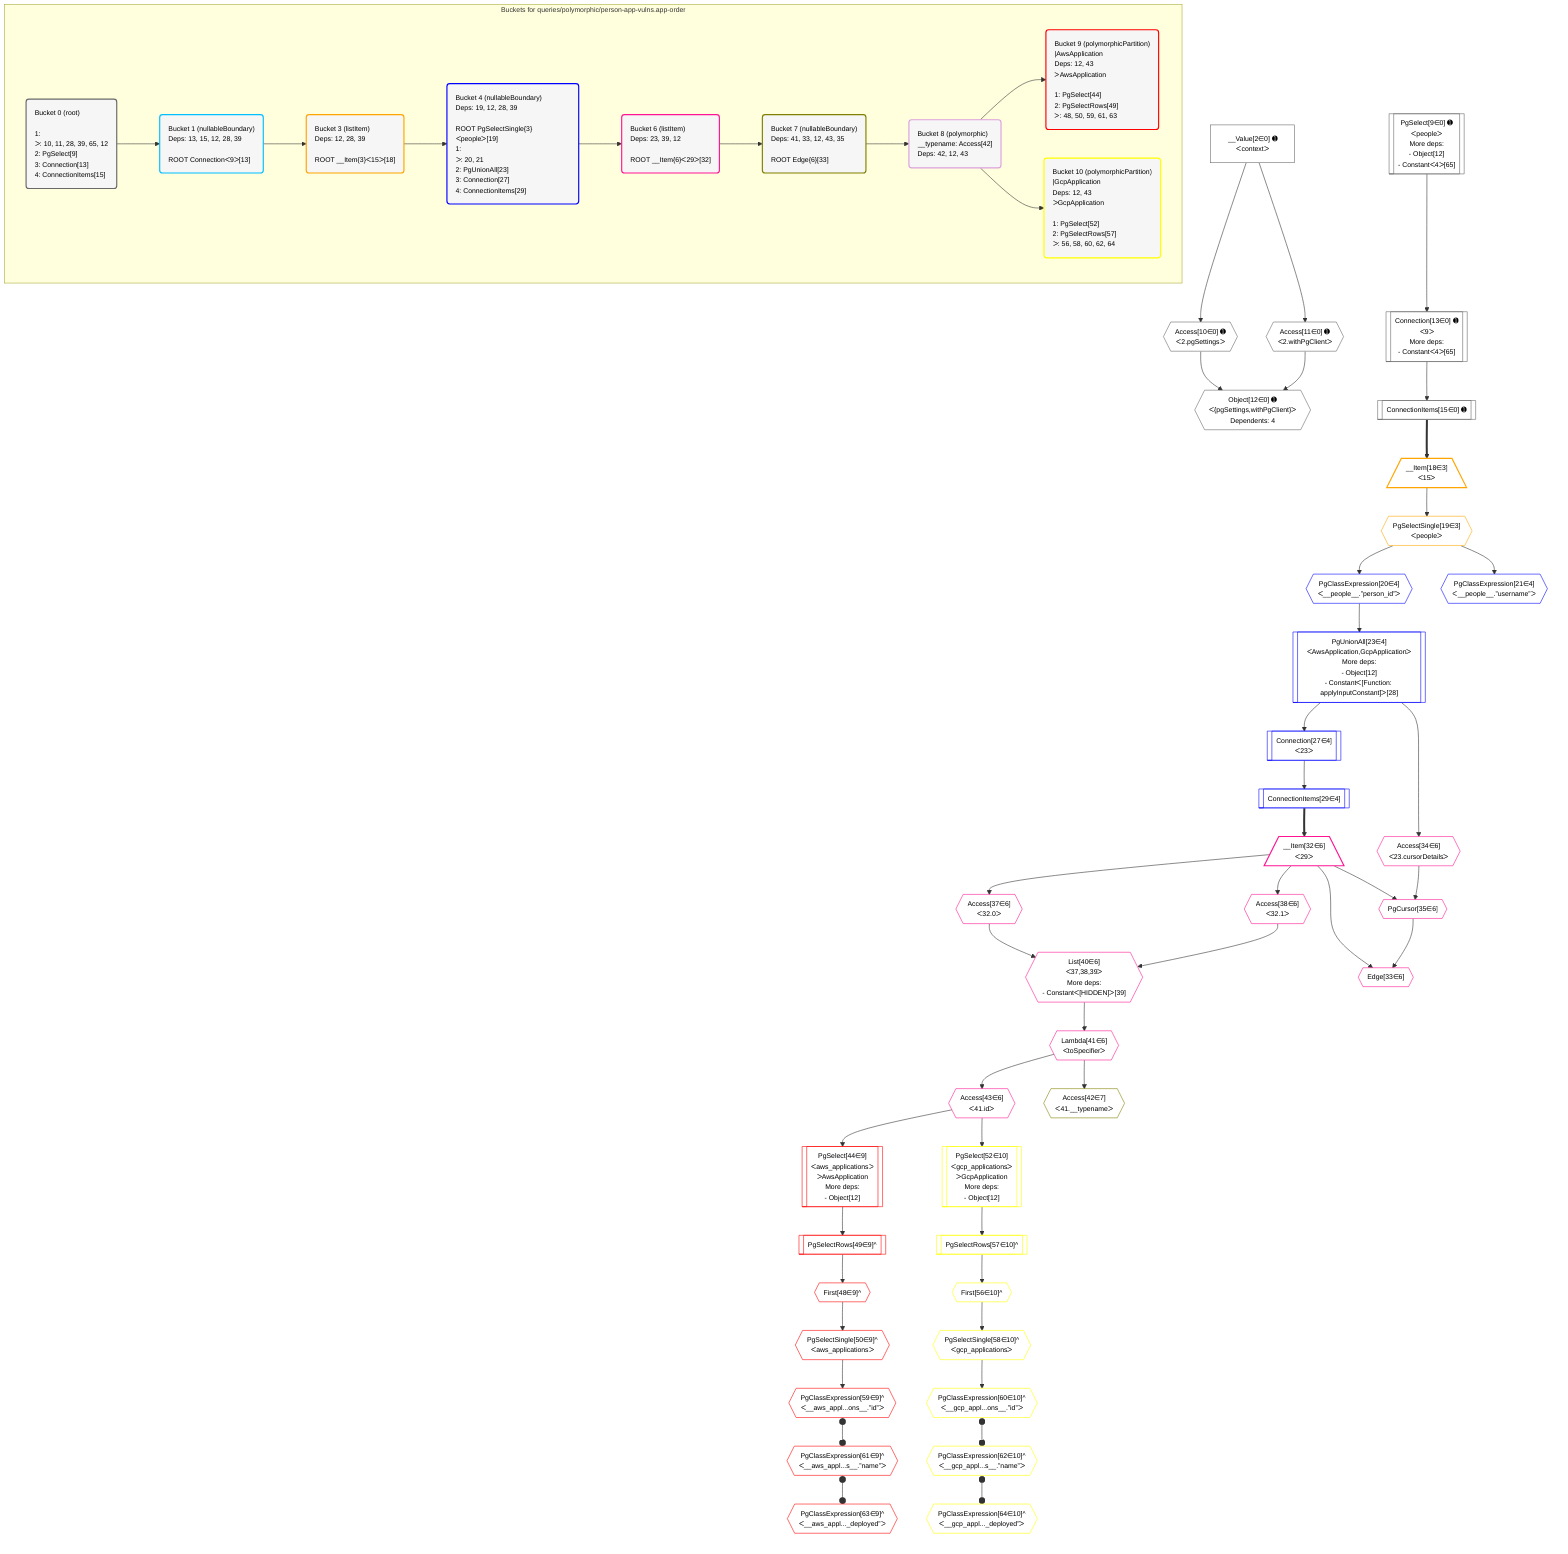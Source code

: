 %%{init: {'themeVariables': { 'fontSize': '12px'}}}%%
graph TD
    classDef path fill:#eee,stroke:#000,color:#000
    classDef plan fill:#fff,stroke-width:1px,color:#000
    classDef itemplan fill:#fff,stroke-width:2px,color:#000
    classDef unbatchedplan fill:#dff,stroke-width:1px,color:#000
    classDef sideeffectplan fill:#fcc,stroke-width:2px,color:#000
    classDef bucket fill:#f6f6f6,color:#000,stroke-width:2px,text-align:left

    subgraph "Buckets for queries/polymorphic/person-app-vulns.app-order"
    Bucket0("Bucket 0 (root)<br /><br />1: <br />ᐳ: 10, 11, 28, 39, 65, 12<br />2: PgSelect[9]<br />3: Connection[13]<br />4: ConnectionItems[15]"):::bucket
    Bucket1("Bucket 1 (nullableBoundary)<br />Deps: 13, 15, 12, 28, 39<br /><br />ROOT Connectionᐸ9ᐳ[13]"):::bucket
    Bucket3("Bucket 3 (listItem)<br />Deps: 12, 28, 39<br /><br />ROOT __Item{3}ᐸ15ᐳ[18]"):::bucket
    Bucket4("Bucket 4 (nullableBoundary)<br />Deps: 19, 12, 28, 39<br /><br />ROOT PgSelectSingle{3}ᐸpeopleᐳ[19]<br />1: <br />ᐳ: 20, 21<br />2: PgUnionAll[23]<br />3: Connection[27]<br />4: ConnectionItems[29]"):::bucket
    Bucket6("Bucket 6 (listItem)<br />Deps: 23, 39, 12<br /><br />ROOT __Item{6}ᐸ29ᐳ[32]"):::bucket
    Bucket7("Bucket 7 (nullableBoundary)<br />Deps: 41, 33, 12, 43, 35<br /><br />ROOT Edge{6}[33]"):::bucket
    Bucket8("Bucket 8 (polymorphic)<br />__typename: Access[42]<br />Deps: 42, 12, 43"):::bucket
    Bucket9("Bucket 9 (polymorphicPartition)<br />|AwsApplication<br />Deps: 12, 43<br />ᐳAwsApplication<br /><br />1: PgSelect[44]<br />2: PgSelectRows[49]<br />ᐳ: 48, 50, 59, 61, 63"):::bucket
    Bucket10("Bucket 10 (polymorphicPartition)<br />|GcpApplication<br />Deps: 12, 43<br />ᐳGcpApplication<br /><br />1: PgSelect[52]<br />2: PgSelectRows[57]<br />ᐳ: 56, 58, 60, 62, 64"):::bucket
    end
    Bucket0 --> Bucket1
    Bucket1 --> Bucket3
    Bucket3 --> Bucket4
    Bucket4 --> Bucket6
    Bucket6 --> Bucket7
    Bucket7 --> Bucket8
    Bucket8 --> Bucket9 & Bucket10

    %% plan dependencies
    PgSelect9[["PgSelect[9∈0] ➊<br />ᐸpeopleᐳ<br />More deps:<br />- Object[12]<br />- Constantᐸ4ᐳ[65]"]]:::plan
    Object12{{"Object[12∈0] ➊<br />ᐸ{pgSettings,withPgClient}ᐳ<br />Dependents: 4"}}:::plan
    Access10{{"Access[10∈0] ➊<br />ᐸ2.pgSettingsᐳ"}}:::plan
    Access11{{"Access[11∈0] ➊<br />ᐸ2.withPgClientᐳ"}}:::plan
    Access10 & Access11 --> Object12
    Connection13[["Connection[13∈0] ➊<br />ᐸ9ᐳ<br />More deps:<br />- Constantᐸ4ᐳ[65]"]]:::plan
    PgSelect9 --> Connection13
    __Value2["__Value[2∈0] ➊<br />ᐸcontextᐳ"]:::plan
    __Value2 --> Access10
    __Value2 --> Access11
    ConnectionItems15[["ConnectionItems[15∈0] ➊"]]:::plan
    Connection13 --> ConnectionItems15
    __Item18[/"__Item[18∈3]<br />ᐸ15ᐳ"\]:::itemplan
    ConnectionItems15 ==> __Item18
    PgSelectSingle19{{"PgSelectSingle[19∈3]<br />ᐸpeopleᐳ"}}:::plan
    __Item18 --> PgSelectSingle19
    PgUnionAll23[["PgUnionAll[23∈4]<br />ᐸAwsApplication,GcpApplicationᐳ<br />More deps:<br />- Object[12]<br />- Constantᐸ[Function: applyInputConstant]ᐳ[28]"]]:::plan
    PgClassExpression20{{"PgClassExpression[20∈4]<br />ᐸ__people__.”person_id”ᐳ"}}:::plan
    PgClassExpression20 --> PgUnionAll23
    PgSelectSingle19 --> PgClassExpression20
    PgClassExpression21{{"PgClassExpression[21∈4]<br />ᐸ__people__.”username”ᐳ"}}:::plan
    PgSelectSingle19 --> PgClassExpression21
    Connection27[["Connection[27∈4]<br />ᐸ23ᐳ"]]:::plan
    PgUnionAll23 --> Connection27
    ConnectionItems29[["ConnectionItems[29∈4]"]]:::plan
    Connection27 --> ConnectionItems29
    List40{{"List[40∈6]<br />ᐸ37,38,39ᐳ<br />More deps:<br />- Constantᐸ[HIDDEN]ᐳ[39]"}}:::plan
    Access37{{"Access[37∈6]<br />ᐸ32.0ᐳ"}}:::plan
    Access38{{"Access[38∈6]<br />ᐸ32.1ᐳ"}}:::plan
    Access37 & Access38 --> List40
    Edge33{{"Edge[33∈6]"}}:::plan
    __Item32[/"__Item[32∈6]<br />ᐸ29ᐳ"\]:::itemplan
    PgCursor35{{"PgCursor[35∈6]"}}:::plan
    __Item32 & PgCursor35 --> Edge33
    Access34{{"Access[34∈6]<br />ᐸ23.cursorDetailsᐳ"}}:::plan
    __Item32 & Access34 --> PgCursor35
    ConnectionItems29 ==> __Item32
    PgUnionAll23 --> Access34
    __Item32 --> Access37
    __Item32 --> Access38
    Lambda41{{"Lambda[41∈6]<br />ᐸtoSpecifierᐳ"}}:::plan
    List40 --> Lambda41
    Access43{{"Access[43∈6]<br />ᐸ41.idᐳ"}}:::plan
    Lambda41 --> Access43
    Access42{{"Access[42∈7]<br />ᐸ41.__typenameᐳ"}}:::plan
    Lambda41 --> Access42
    PgSelect44[["PgSelect[44∈9]<br />ᐸaws_applicationsᐳ<br />ᐳAwsApplication<br />More deps:<br />- Object[12]"]]:::plan
    Access43 --> PgSelect44
    First48{{"First[48∈9]^"}}:::plan
    PgSelectRows49[["PgSelectRows[49∈9]^"]]:::plan
    PgSelectRows49 --> First48
    PgSelect44 --> PgSelectRows49
    PgSelectSingle50{{"PgSelectSingle[50∈9]^<br />ᐸaws_applicationsᐳ"}}:::plan
    First48 --> PgSelectSingle50
    PgClassExpression59{{"PgClassExpression[59∈9]^<br />ᐸ__aws_appl...ons__.”id”ᐳ"}}:::plan
    PgSelectSingle50 --> PgClassExpression59
    PgClassExpression61{{"PgClassExpression[61∈9]^<br />ᐸ__aws_appl...s__.”name”ᐳ"}}:::plan
    PgClassExpression59 o--o PgClassExpression61
    PgClassExpression63{{"PgClassExpression[63∈9]^<br />ᐸ__aws_appl..._deployed”ᐳ"}}:::plan
    PgClassExpression61 o--o PgClassExpression63
    PgSelect52[["PgSelect[52∈10]<br />ᐸgcp_applicationsᐳ<br />ᐳGcpApplication<br />More deps:<br />- Object[12]"]]:::plan
    Access43 --> PgSelect52
    First56{{"First[56∈10]^"}}:::plan
    PgSelectRows57[["PgSelectRows[57∈10]^"]]:::plan
    PgSelectRows57 --> First56
    PgSelect52 --> PgSelectRows57
    PgSelectSingle58{{"PgSelectSingle[58∈10]^<br />ᐸgcp_applicationsᐳ"}}:::plan
    First56 --> PgSelectSingle58
    PgClassExpression60{{"PgClassExpression[60∈10]^<br />ᐸ__gcp_appl...ons__.”id”ᐳ"}}:::plan
    PgSelectSingle58 --> PgClassExpression60
    PgClassExpression62{{"PgClassExpression[62∈10]^<br />ᐸ__gcp_appl...s__.”name”ᐳ"}}:::plan
    PgClassExpression60 o--o PgClassExpression62
    PgClassExpression64{{"PgClassExpression[64∈10]^<br />ᐸ__gcp_appl..._deployed”ᐳ"}}:::plan
    PgClassExpression62 o--o PgClassExpression64

    %% define steps
    classDef bucket0 stroke:#696969
    class Bucket0,__Value2,PgSelect9,Access10,Access11,Object12,Connection13,ConnectionItems15 bucket0
    classDef bucket1 stroke:#00bfff
    class Bucket1 bucket1
    classDef bucket3 stroke:#ffa500
    class Bucket3,__Item18,PgSelectSingle19 bucket3
    classDef bucket4 stroke:#0000ff
    class Bucket4,PgClassExpression20,PgClassExpression21,PgUnionAll23,Connection27,ConnectionItems29 bucket4
    classDef bucket6 stroke:#ff1493
    class Bucket6,__Item32,Edge33,Access34,PgCursor35,Access37,Access38,List40,Lambda41,Access43 bucket6
    classDef bucket7 stroke:#808000
    class Bucket7,Access42 bucket7
    classDef bucket8 stroke:#dda0dd
    class Bucket8 bucket8
    classDef bucket9 stroke:#ff0000
    class Bucket9,PgSelect44,First48,PgSelectRows49,PgSelectSingle50,PgClassExpression59,PgClassExpression61,PgClassExpression63 bucket9
    classDef bucket10 stroke:#ffff00
    class Bucket10,PgSelect52,First56,PgSelectRows57,PgSelectSingle58,PgClassExpression60,PgClassExpression62,PgClassExpression64 bucket10